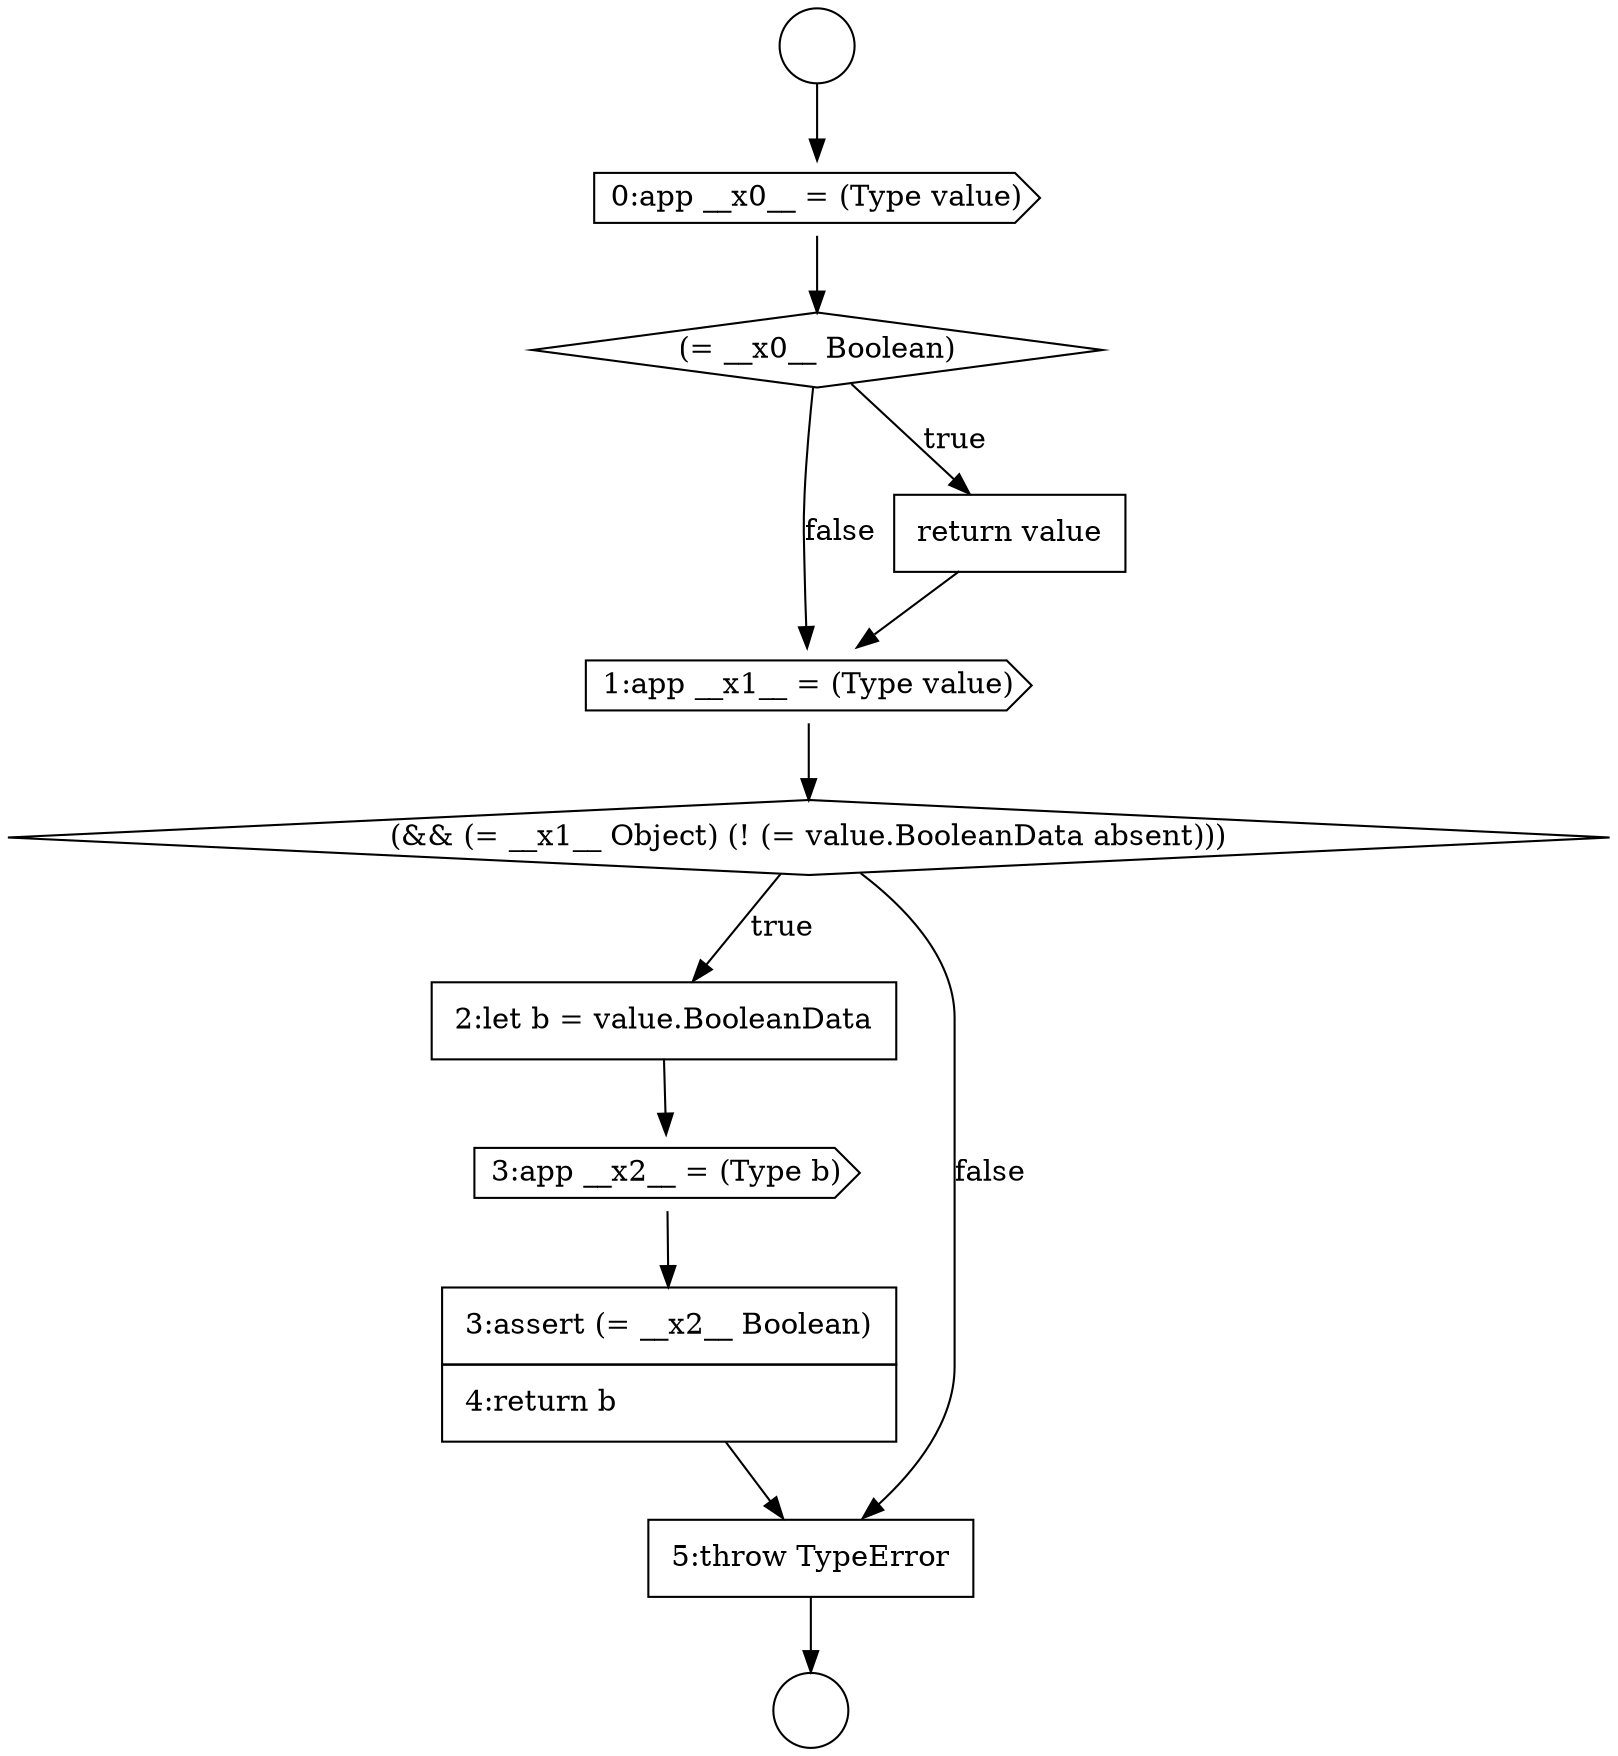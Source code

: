 digraph {
  node12383 [shape=none, margin=0, label=<<font color="black">
    <table border="0" cellborder="1" cellspacing="0" cellpadding="10">
      <tr><td align="left">3:assert (= __x2__ Boolean)</td></tr>
      <tr><td align="left">4:return b</td></tr>
    </table>
  </font>> color="black" fillcolor="white" style=filled]
  node12376 [shape=cds, label=<<font color="black">0:app __x0__ = (Type value)</font>> color="black" fillcolor="white" style=filled]
  node12379 [shape=cds, label=<<font color="black">1:app __x1__ = (Type value)</font>> color="black" fillcolor="white" style=filled]
  node12375 [shape=circle label=" " color="black" fillcolor="white" style=filled]
  node12382 [shape=cds, label=<<font color="black">3:app __x2__ = (Type b)</font>> color="black" fillcolor="white" style=filled]
  node12378 [shape=none, margin=0, label=<<font color="black">
    <table border="0" cellborder="1" cellspacing="0" cellpadding="10">
      <tr><td align="left">return value</td></tr>
    </table>
  </font>> color="black" fillcolor="white" style=filled]
  node12381 [shape=none, margin=0, label=<<font color="black">
    <table border="0" cellborder="1" cellspacing="0" cellpadding="10">
      <tr><td align="left">2:let b = value.BooleanData</td></tr>
    </table>
  </font>> color="black" fillcolor="white" style=filled]
  node12377 [shape=diamond, label=<<font color="black">(= __x0__ Boolean)</font>> color="black" fillcolor="white" style=filled]
  node12384 [shape=none, margin=0, label=<<font color="black">
    <table border="0" cellborder="1" cellspacing="0" cellpadding="10">
      <tr><td align="left">5:throw TypeError</td></tr>
    </table>
  </font>> color="black" fillcolor="white" style=filled]
  node12380 [shape=diamond, label=<<font color="black">(&amp;&amp; (= __x1__ Object) (! (= value.BooleanData absent)))</font>> color="black" fillcolor="white" style=filled]
  node12374 [shape=circle label=" " color="black" fillcolor="white" style=filled]
  node12379 -> node12380 [ color="black"]
  node12382 -> node12383 [ color="black"]
  node12380 -> node12381 [label=<<font color="black">true</font>> color="black"]
  node12380 -> node12384 [label=<<font color="black">false</font>> color="black"]
  node12378 -> node12379 [ color="black"]
  node12384 -> node12375 [ color="black"]
  node12381 -> node12382 [ color="black"]
  node12383 -> node12384 [ color="black"]
  node12377 -> node12378 [label=<<font color="black">true</font>> color="black"]
  node12377 -> node12379 [label=<<font color="black">false</font>> color="black"]
  node12374 -> node12376 [ color="black"]
  node12376 -> node12377 [ color="black"]
}
